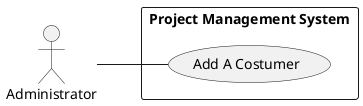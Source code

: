 @startuml
left to right direction

"Administrator"

rectangle "Project Management System"{
Administrator -- (Add A Costumer)
}

@enduml